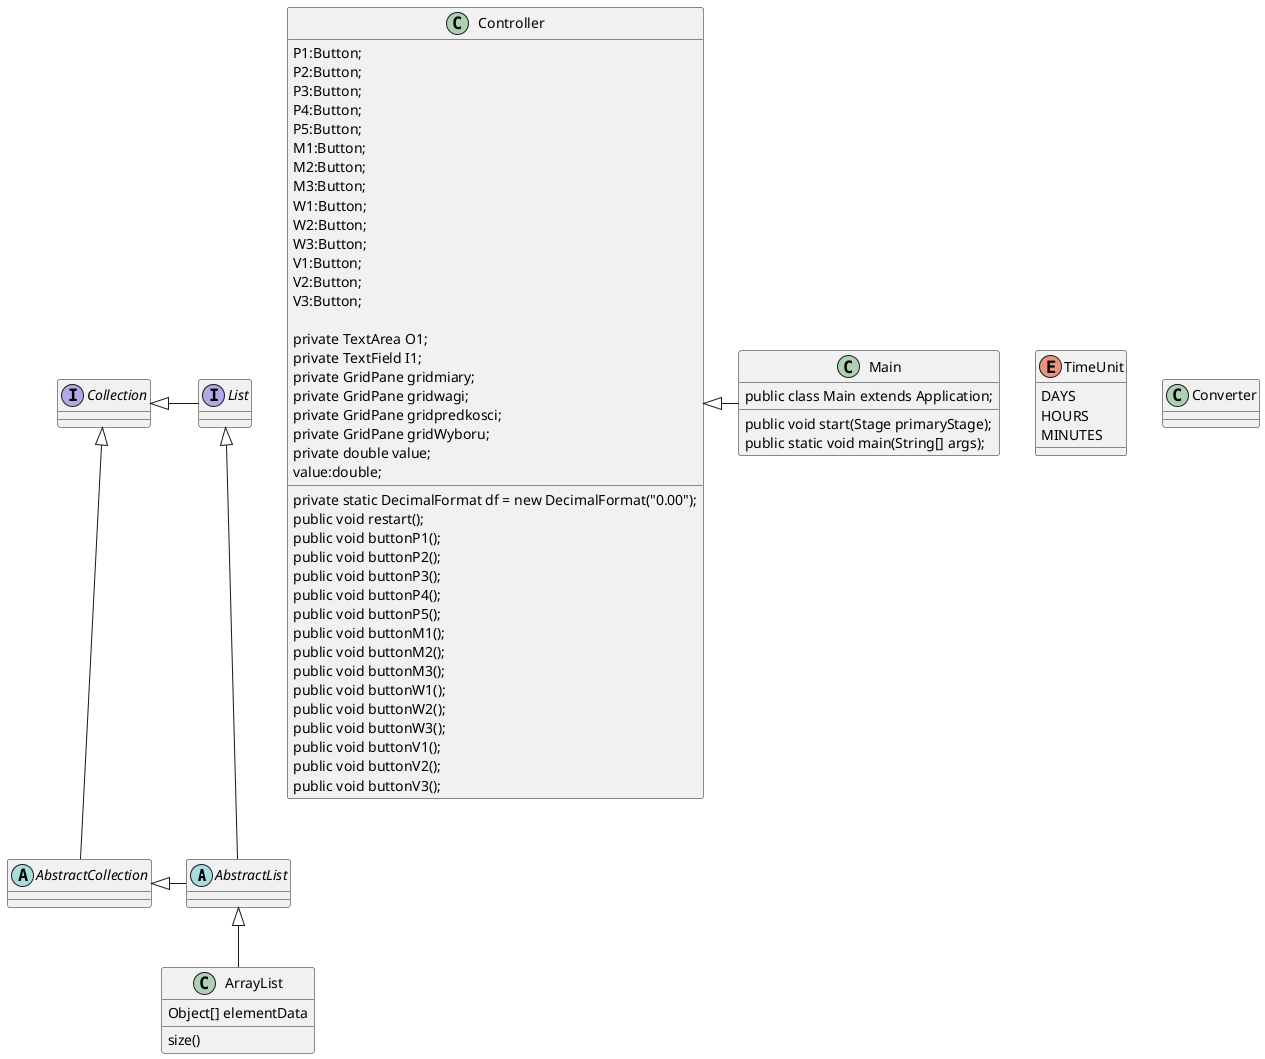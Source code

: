@startuml

abstract class AbstractList
abstract AbstractCollection
interface List
interface Collection

List <|-- AbstractList
Collection <|-- AbstractCollection

Collection <|- List
AbstractCollection <|- AbstractList
AbstractList <|-- ArrayList

class ArrayList {
Object[] elementData
size()
}

enum TimeUnit {
DAYS
HOURS
MINUTES
}
Controller<|-Main

class Controller{

 P1:Button;
 P2:Button;
 P3:Button;
 P4:Button;
 P5:Button;
 M1:Button;
 M2:Button;
 M3:Button;
 W1:Button;
 W2:Button;
 W3:Button;
 V1:Button;
 V2:Button;
 V3:Button;

    private TextArea O1;
    private TextField I1;
    private GridPane gridmiary;
    private GridPane gridwagi;
    private GridPane gridpredkosci;
    private GridPane gridWyboru;
    private double value;
    value:double;
    private static DecimalFormat df = new DecimalFormat("0.00");
    public void restart();
    public void buttonP1();
    public void buttonP2();
    public void buttonP3();
    public void buttonP4();
    public void buttonP5();
    public void buttonM1();
    public void buttonM2();
    public void buttonM3();
    public void buttonW1();
    public void buttonW2();
    public void buttonW3();
    public void buttonV1();
    public void buttonV2();
    public void buttonV3();


}

class Main{
public class Main extends Application;
public void start(Stage primaryStage);
 public static void main(String[] args);

}
class Converter{

}

@enduml